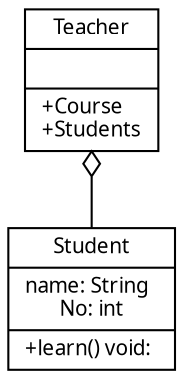 digraph G{
		fontname = "KaiTi"
		fontsize = 10
		rankdir = "BT"

		node [
		fontname = "KaiTi"
		fontsize = 10
		shape = "record"
		]

		Teacher [
		label = "{
				Teacher||+Course\l+Students\l
		}"]

		Student [
		label = "{
				Student|name: String\lNo: int|+learn() void: \l
		}"]

		Student -> Teacher [arrowhead = "ediamond"]
}
